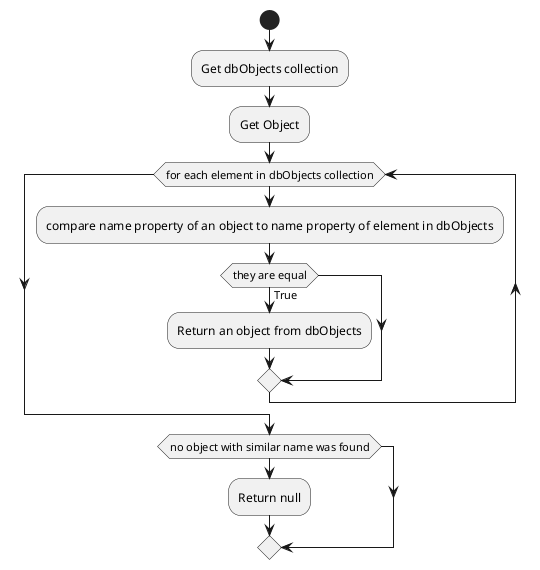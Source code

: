 @startuml
'https://plantuml.com/activity-diagram-beta

start
    :Get dbObjects collection;
    :Get Object;

    while(for each element in dbObjects collection)
        :compare name property of an object to name property of element in dbObjects;
        if (they are equal) is (True) then
            :Return an object from dbObjects;
        endif;
    endwhile

    if (no object with similar name was found)
        :Return null;
    endif

@enduml
